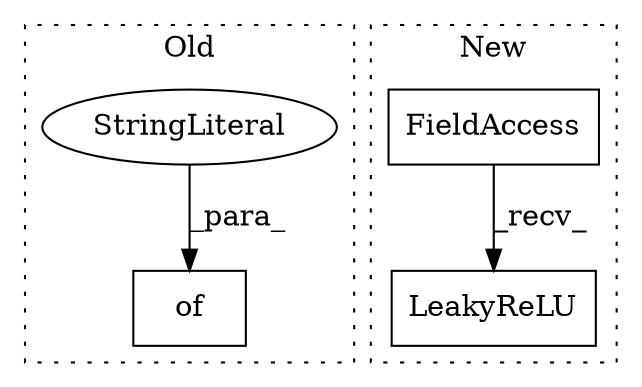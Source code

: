 digraph G {
subgraph cluster0 {
1 [label="of" a="32" s="6482,6510" l="3,1" shape="box"];
4 [label="StringLiteral" a="45" s="6485" l="7" shape="ellipse"];
label = "Old";
style="dotted";
}
subgraph cluster1 {
2 [label="LeakyReLU" a="32" s="6487,6514" l="10,1" shape="box"];
3 [label="FieldAccess" a="22" s="6463" l="23" shape="box"];
label = "New";
style="dotted";
}
3 -> 2 [label="_recv_"];
4 -> 1 [label="_para_"];
}